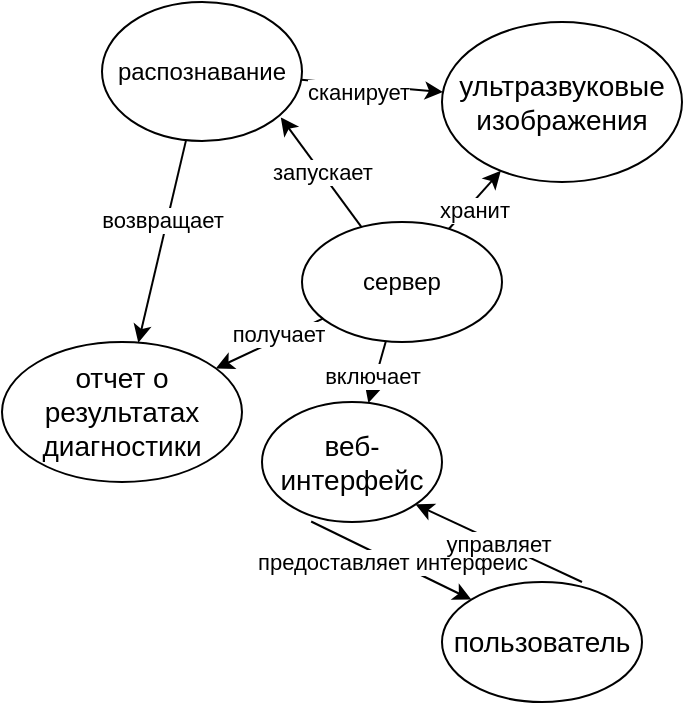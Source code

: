 <mxfile version="24.7.17">
  <diagram name="Страница — 1" id="5Dld3caQmMxo1C7QHOj8">
    <mxGraphModel dx="402" dy="667" grid="1" gridSize="10" guides="1" tooltips="1" connect="1" arrows="1" fold="1" page="1" pageScale="1" pageWidth="850" pageHeight="1100" math="0" shadow="0">
      <root>
        <mxCell id="0" />
        <mxCell id="1" parent="0" />
        <mxCell id="L3WQfKF7i3tltlz1G_0V-2" value="&lt;font style=&quot;font-size: 14px;&quot;&gt;веб-интерфейс&lt;/font&gt;" style="ellipse;whiteSpace=wrap;html=1;" vertex="1" parent="1">
          <mxGeometry x="580" y="409.998" width="90" height="60" as="geometry" />
        </mxCell>
        <mxCell id="L3WQfKF7i3tltlz1G_0V-3" value="сервер" style="ellipse;whiteSpace=wrap;html=1;" vertex="1" parent="1">
          <mxGeometry x="600" y="319.998" width="100" height="60" as="geometry" />
        </mxCell>
        <mxCell id="L3WQfKF7i3tltlz1G_0V-4" value="&lt;font style=&quot;font-size: 14px;&quot;&gt;пользователь&lt;/font&gt;" style="ellipse;whiteSpace=wrap;html=1;" vertex="1" parent="1">
          <mxGeometry x="670.0" y="499.998" width="100" height="60" as="geometry" />
        </mxCell>
        <mxCell id="L3WQfKF7i3tltlz1G_0V-5" value="&lt;font style=&quot;font-size: 14px;&quot;&gt;ультразвуковые изображения&lt;/font&gt;" style="ellipse;whiteSpace=wrap;html=1;" vertex="1" parent="1">
          <mxGeometry x="670" y="219.998" width="120" height="80" as="geometry" />
        </mxCell>
        <mxCell id="L3WQfKF7i3tltlz1G_0V-6" value="&lt;font style=&quot;font-size: 14px;&quot;&gt;отчет о результатах диагностики&lt;/font&gt;" style="ellipse;whiteSpace=wrap;html=1;" vertex="1" parent="1">
          <mxGeometry x="450" y="379.998" width="120" height="70" as="geometry" />
        </mxCell>
        <mxCell id="L3WQfKF7i3tltlz1G_0V-7" value="распознавание" style="ellipse;whiteSpace=wrap;html=1;" vertex="1" parent="1">
          <mxGeometry x="500" y="210" width="100" height="69.51" as="geometry" />
        </mxCell>
        <mxCell id="L3WQfKF7i3tltlz1G_0V-9" value="" style="endArrow=classic;html=1;rounded=0;" edge="1" parent="1" source="L3WQfKF7i3tltlz1G_0V-3" target="L3WQfKF7i3tltlz1G_0V-2">
          <mxGeometry width="50" height="50" relative="1" as="geometry">
            <mxPoint x="690" y="660.488" as="sourcePoint" />
            <mxPoint x="740" y="610.488" as="targetPoint" />
          </mxGeometry>
        </mxCell>
        <mxCell id="L3WQfKF7i3tltlz1G_0V-30" value="включает" style="edgeLabel;html=1;align=center;verticalAlign=middle;resizable=0;points=[];" vertex="1" connectable="0" parent="L3WQfKF7i3tltlz1G_0V-9">
          <mxGeometry x="0.089" y="-2" relative="1" as="geometry">
            <mxPoint y="1" as="offset" />
          </mxGeometry>
        </mxCell>
        <mxCell id="L3WQfKF7i3tltlz1G_0V-10" value="" style="endArrow=classic;html=1;rounded=0;exitX=0.273;exitY=0.996;exitDx=0;exitDy=0;exitPerimeter=0;entryX=0;entryY=0;entryDx=0;entryDy=0;" edge="1" parent="1" source="L3WQfKF7i3tltlz1G_0V-2" target="L3WQfKF7i3tltlz1G_0V-4">
          <mxGeometry width="50" height="50" relative="1" as="geometry">
            <mxPoint x="690" y="660.488" as="sourcePoint" />
            <mxPoint x="740" y="610.488" as="targetPoint" />
          </mxGeometry>
        </mxCell>
        <mxCell id="L3WQfKF7i3tltlz1G_0V-26" value="предоставляет интерфейс " style="edgeLabel;html=1;align=center;verticalAlign=middle;resizable=0;points=[];" vertex="1" connectable="0" parent="L3WQfKF7i3tltlz1G_0V-10">
          <mxGeometry x="0.008" relative="1" as="geometry">
            <mxPoint as="offset" />
          </mxGeometry>
        </mxCell>
        <mxCell id="L3WQfKF7i3tltlz1G_0V-11" value="" style="endArrow=classic;html=1;rounded=0;" edge="1" parent="1" source="L3WQfKF7i3tltlz1G_0V-7" target="L3WQfKF7i3tltlz1G_0V-5">
          <mxGeometry width="50" height="50" relative="1" as="geometry">
            <mxPoint x="690" y="660.488" as="sourcePoint" />
            <mxPoint x="830" y="600.488" as="targetPoint" />
          </mxGeometry>
        </mxCell>
        <mxCell id="L3WQfKF7i3tltlz1G_0V-27" value="сканирует" style="edgeLabel;html=1;align=center;verticalAlign=middle;resizable=0;points=[];" vertex="1" connectable="0" parent="L3WQfKF7i3tltlz1G_0V-11">
          <mxGeometry x="-0.207" y="-3" relative="1" as="geometry">
            <mxPoint as="offset" />
          </mxGeometry>
        </mxCell>
        <mxCell id="L3WQfKF7i3tltlz1G_0V-32" value="" style="endArrow=classic;html=1;rounded=0;exitX=0.7;exitY=0;exitDx=0;exitDy=0;exitPerimeter=0;entryX=1;entryY=1;entryDx=0;entryDy=0;" edge="1" parent="1" source="L3WQfKF7i3tltlz1G_0V-4" target="L3WQfKF7i3tltlz1G_0V-2">
          <mxGeometry width="50" height="50" relative="1" as="geometry">
            <mxPoint x="695" y="410" as="sourcePoint" />
            <mxPoint x="705" y="489" as="targetPoint" />
          </mxGeometry>
        </mxCell>
        <mxCell id="L3WQfKF7i3tltlz1G_0V-33" value="управляет" style="edgeLabel;html=1;align=center;verticalAlign=middle;resizable=0;points=[];" vertex="1" connectable="0" parent="L3WQfKF7i3tltlz1G_0V-32">
          <mxGeometry x="0.008" relative="1" as="geometry">
            <mxPoint as="offset" />
          </mxGeometry>
        </mxCell>
        <mxCell id="L3WQfKF7i3tltlz1G_0V-34" value="запускает" style="endArrow=classic;html=1;rounded=0;entryX=0.894;entryY=0.83;entryDx=0;entryDy=0;entryPerimeter=0;" edge="1" parent="1" source="L3WQfKF7i3tltlz1G_0V-3" target="L3WQfKF7i3tltlz1G_0V-7">
          <mxGeometry width="50" height="50" relative="1" as="geometry">
            <mxPoint x="695" y="410" as="sourcePoint" />
            <mxPoint x="690" y="290" as="targetPoint" />
          </mxGeometry>
        </mxCell>
        <mxCell id="L3WQfKF7i3tltlz1G_0V-37" value="" style="endArrow=classic;html=1;rounded=0;" edge="1" parent="1" source="L3WQfKF7i3tltlz1G_0V-3" target="L3WQfKF7i3tltlz1G_0V-5">
          <mxGeometry width="50" height="50" relative="1" as="geometry">
            <mxPoint x="566" y="337" as="sourcePoint" />
            <mxPoint x="740" y="160" as="targetPoint" />
          </mxGeometry>
        </mxCell>
        <mxCell id="L3WQfKF7i3tltlz1G_0V-38" value="хранит" style="edgeLabel;html=1;align=center;verticalAlign=middle;resizable=0;points=[];" vertex="1" connectable="0" parent="L3WQfKF7i3tltlz1G_0V-37">
          <mxGeometry x="-0.207" y="-3" relative="1" as="geometry">
            <mxPoint as="offset" />
          </mxGeometry>
        </mxCell>
        <mxCell id="L3WQfKF7i3tltlz1G_0V-40" value="" style="endArrow=classic;html=1;rounded=0;" edge="1" parent="1" source="L3WQfKF7i3tltlz1G_0V-7" target="L3WQfKF7i3tltlz1G_0V-6">
          <mxGeometry width="50" height="50" relative="1" as="geometry">
            <mxPoint x="625" y="280" as="sourcePoint" />
            <mxPoint x="699" y="229" as="targetPoint" />
          </mxGeometry>
        </mxCell>
        <mxCell id="L3WQfKF7i3tltlz1G_0V-41" value="возвращает" style="edgeLabel;html=1;align=center;verticalAlign=middle;resizable=0;points=[];" vertex="1" connectable="0" parent="L3WQfKF7i3tltlz1G_0V-40">
          <mxGeometry x="-0.207" y="-3" relative="1" as="geometry">
            <mxPoint as="offset" />
          </mxGeometry>
        </mxCell>
        <mxCell id="L3WQfKF7i3tltlz1G_0V-42" value="" style="endArrow=classic;html=1;rounded=0;" edge="1" parent="1" source="L3WQfKF7i3tltlz1G_0V-3" target="L3WQfKF7i3tltlz1G_0V-6">
          <mxGeometry width="50" height="50" relative="1" as="geometry">
            <mxPoint x="571" y="337" as="sourcePoint" />
            <mxPoint x="539" y="392" as="targetPoint" />
          </mxGeometry>
        </mxCell>
        <mxCell id="L3WQfKF7i3tltlz1G_0V-43" value="получает" style="edgeLabel;html=1;align=center;verticalAlign=middle;resizable=0;points=[];" vertex="1" connectable="0" parent="L3WQfKF7i3tltlz1G_0V-42">
          <mxGeometry x="-0.207" y="-3" relative="1" as="geometry">
            <mxPoint as="offset" />
          </mxGeometry>
        </mxCell>
      </root>
    </mxGraphModel>
  </diagram>
</mxfile>
